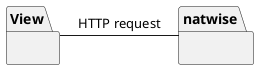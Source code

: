 @startuml LogicalView

package View {
}

package natwise {
}

View - natwise : HTTP request

@enduml
